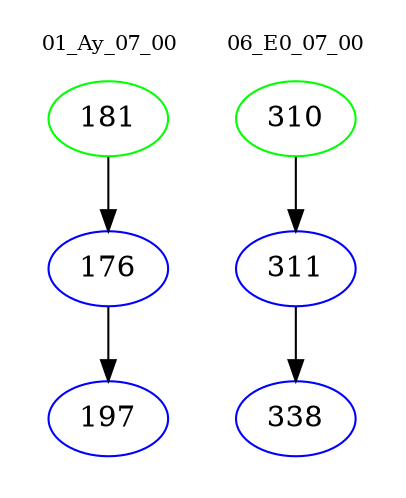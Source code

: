 digraph{
subgraph cluster_0 {
color = white
label = "01_Ay_07_00";
fontsize=10;
T0_181 [label="181", color="green"]
T0_181 -> T0_176 [color="black"]
T0_176 [label="176", color="blue"]
T0_176 -> T0_197 [color="black"]
T0_197 [label="197", color="blue"]
}
subgraph cluster_1 {
color = white
label = "06_E0_07_00";
fontsize=10;
T1_310 [label="310", color="green"]
T1_310 -> T1_311 [color="black"]
T1_311 [label="311", color="blue"]
T1_311 -> T1_338 [color="black"]
T1_338 [label="338", color="blue"]
}
}
